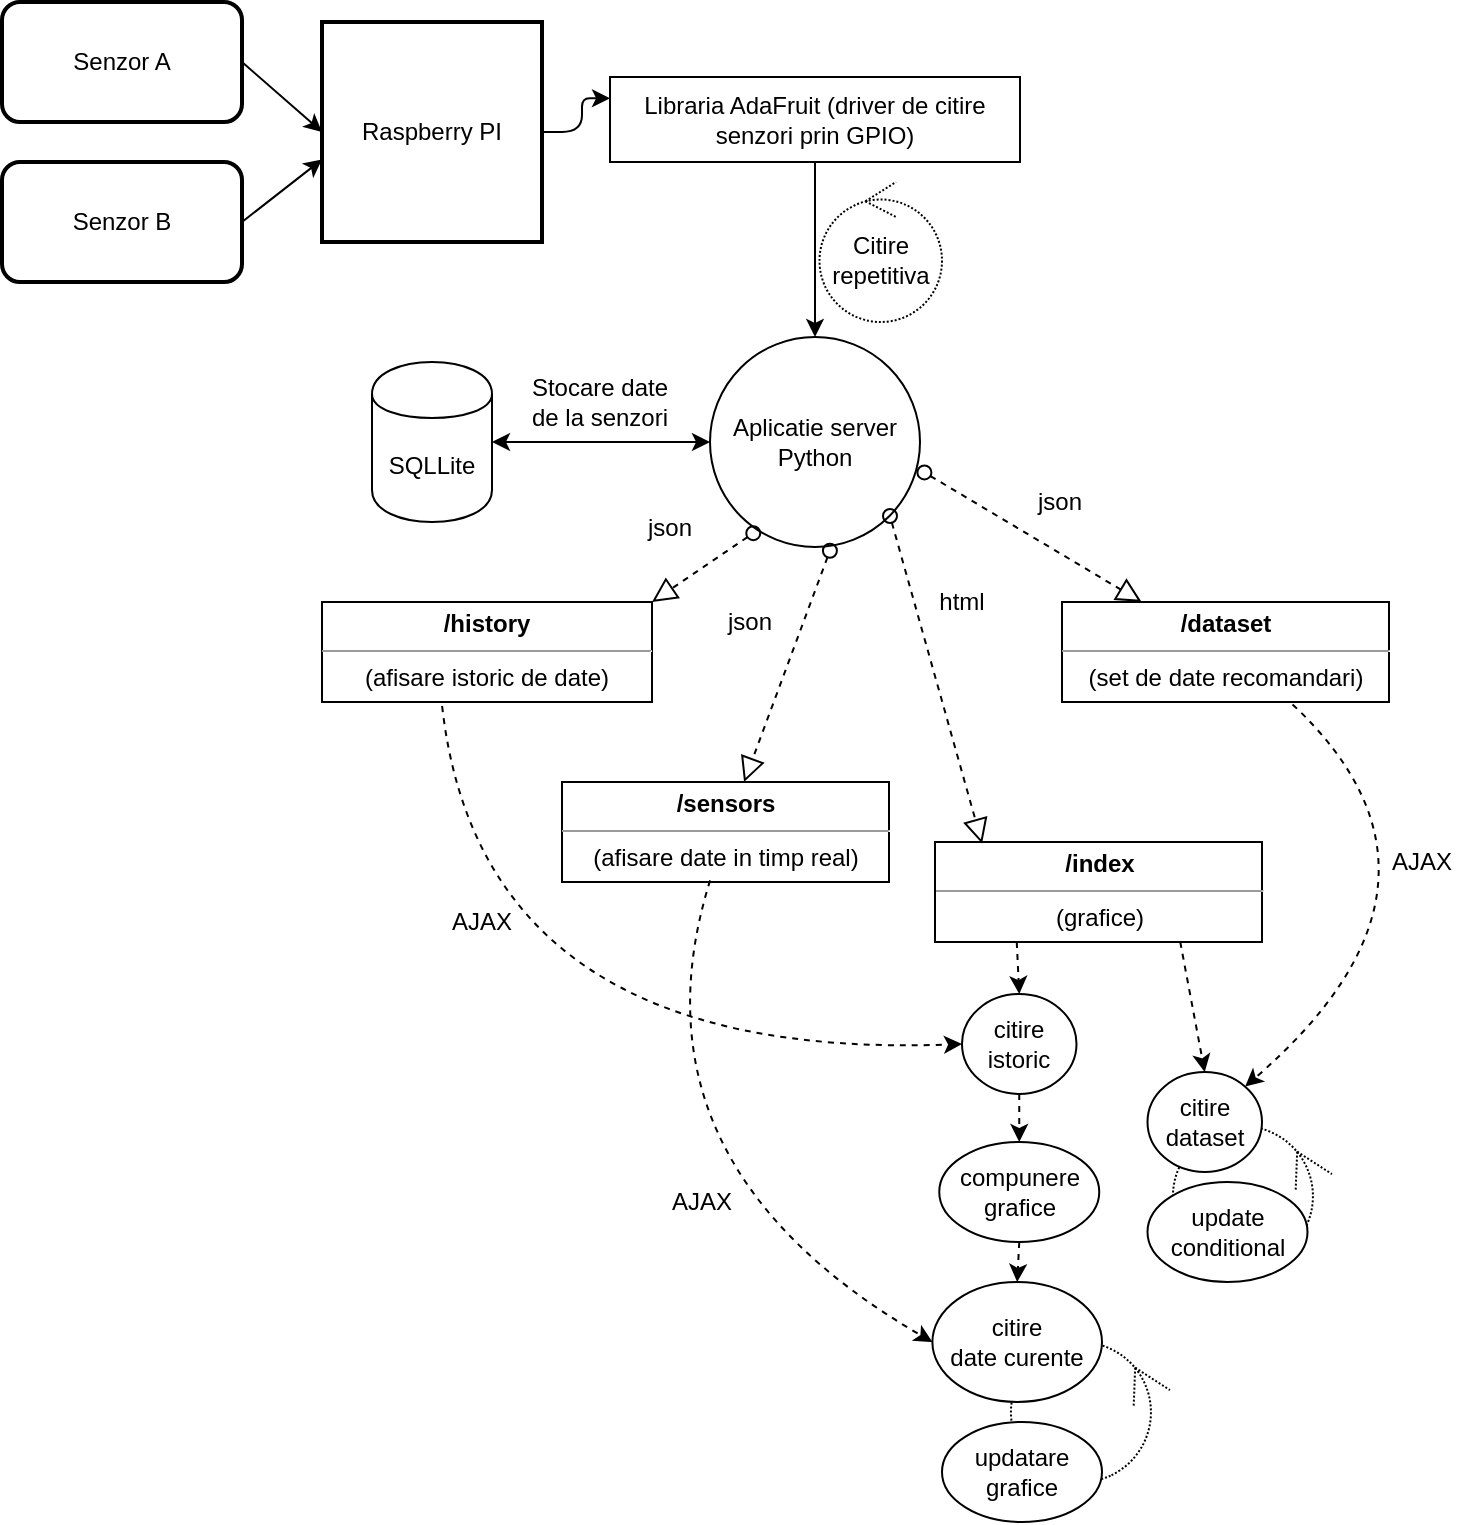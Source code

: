 <mxfile version="12.9.11" type="device"><diagram id="LXqt-As8qU6VJ2zyCNOQ" name="Page-1"><mxGraphModel dx="1038" dy="531" grid="1" gridSize="10" guides="1" tooltips="1" connect="1" arrows="1" fold="1" page="1" pageScale="1" pageWidth="850" pageHeight="1100" math="0" shadow="0"><root><mxCell id="0"/><mxCell id="1" parent="0"/><mxCell id="n7kZTUIRCgP_OHHJk9vP-81" value="" style="ellipse;shape=umlControl;whiteSpace=wrap;html=1;strokeWidth=1;fillColor=none;align=left;rotation=65;dashed=1;dashPattern=1 1;" vertex="1" parent="1"><mxGeometry x="630" y="575" width="70" height="80" as="geometry"/></mxCell><mxCell id="n7kZTUIRCgP_OHHJk9vP-73" value="" style="ellipse;shape=umlControl;whiteSpace=wrap;html=1;strokeWidth=1;fillColor=none;align=left;rotation=65;dashed=1;dashPattern=1 1;" vertex="1" parent="1"><mxGeometry x="549" y="683" width="70" height="80" as="geometry"/></mxCell><mxCell id="n7kZTUIRCgP_OHHJk9vP-1" value="Senzor A" style="rounded=1;whiteSpace=wrap;html=1;strokeWidth=2;" vertex="1" parent="1"><mxGeometry x="40" y="20" width="120" height="60" as="geometry"/></mxCell><mxCell id="n7kZTUIRCgP_OHHJk9vP-2" value="Senzor B" style="rounded=1;whiteSpace=wrap;html=1;strokeWidth=2;" vertex="1" parent="1"><mxGeometry x="40" y="100" width="120" height="60" as="geometry"/></mxCell><mxCell id="n7kZTUIRCgP_OHHJk9vP-29" value="" style="edgeStyle=orthogonalEdgeStyle;rounded=1;comic=0;orthogonalLoop=1;jettySize=auto;html=1;entryX=0;entryY=0.25;entryDx=0;entryDy=0;" edge="1" parent="1" source="n7kZTUIRCgP_OHHJk9vP-3" target="n7kZTUIRCgP_OHHJk9vP-7"><mxGeometry relative="1" as="geometry"><mxPoint x="390" y="85" as="targetPoint"/></mxGeometry></mxCell><mxCell id="n7kZTUIRCgP_OHHJk9vP-3" value="Raspberry PI" style="whiteSpace=wrap;html=1;aspect=fixed;strokeWidth=2;" vertex="1" parent="1"><mxGeometry x="200" y="30" width="110" height="110" as="geometry"/></mxCell><mxCell id="n7kZTUIRCgP_OHHJk9vP-5" value="" style="endArrow=classic;html=1;exitX=1;exitY=0.5;exitDx=0;exitDy=0;entryX=0;entryY=0.5;entryDx=0;entryDy=0;comic=0;" edge="1" parent="1" source="n7kZTUIRCgP_OHHJk9vP-1" target="n7kZTUIRCgP_OHHJk9vP-3"><mxGeometry width="50" height="50" relative="1" as="geometry"><mxPoint x="400" y="320" as="sourcePoint"/><mxPoint x="450" y="270" as="targetPoint"/></mxGeometry></mxCell><mxCell id="n7kZTUIRCgP_OHHJk9vP-6" value="" style="endArrow=classic;html=1;entryX=0;entryY=0.625;entryDx=0;entryDy=0;entryPerimeter=0;exitX=1;exitY=0.5;exitDx=0;exitDy=0;comic=0;" edge="1" parent="1" source="n7kZTUIRCgP_OHHJk9vP-2" target="n7kZTUIRCgP_OHHJk9vP-3"><mxGeometry width="50" height="50" relative="1" as="geometry"><mxPoint x="190" y="190" as="sourcePoint"/><mxPoint x="450" y="270" as="targetPoint"/></mxGeometry></mxCell><mxCell id="n7kZTUIRCgP_OHHJk9vP-7" value="Libraria AdaFruit (driver de citire senzori prin GPIO)" style="rounded=0;whiteSpace=wrap;html=1;" vertex="1" parent="1"><mxGeometry x="344" y="57.5" width="205" height="42.5" as="geometry"/></mxCell><mxCell id="n7kZTUIRCgP_OHHJk9vP-9" value="Aplicatie server&lt;br&gt;Python" style="ellipse;whiteSpace=wrap;html=1;aspect=fixed;" vertex="1" parent="1"><mxGeometry x="394" y="187.5" width="105" height="105" as="geometry"/></mxCell><mxCell id="n7kZTUIRCgP_OHHJk9vP-10" value="" style="endArrow=classic;html=1;entryX=0.5;entryY=0;entryDx=0;entryDy=0;comic=0;" edge="1" parent="1" source="n7kZTUIRCgP_OHHJk9vP-7" target="n7kZTUIRCgP_OHHJk9vP-9"><mxGeometry width="50" height="50" relative="1" as="geometry"><mxPoint x="447" y="110" as="sourcePoint"/><mxPoint x="450" y="270" as="targetPoint"/></mxGeometry></mxCell><mxCell id="n7kZTUIRCgP_OHHJk9vP-11" value="SQLLite" style="shape=cylinder;whiteSpace=wrap;html=1;boundedLbl=1;backgroundOutline=1;" vertex="1" parent="1"><mxGeometry x="225" y="200" width="60" height="80" as="geometry"/></mxCell><mxCell id="n7kZTUIRCgP_OHHJk9vP-12" value="" style="endArrow=classic;startArrow=classic;html=1;exitX=1;exitY=0.5;exitDx=0;exitDy=0;comic=0;" edge="1" parent="1" source="n7kZTUIRCgP_OHHJk9vP-11" target="n7kZTUIRCgP_OHHJk9vP-9"><mxGeometry width="50" height="50" relative="1" as="geometry"><mxPoint x="400" y="320" as="sourcePoint"/><mxPoint x="450" y="270" as="targetPoint"/></mxGeometry></mxCell><mxCell id="n7kZTUIRCgP_OHHJk9vP-15" value="Stocare date &lt;br&gt;de la senzori" style="text;html=1;strokeColor=none;fillColor=none;align=center;verticalAlign=middle;whiteSpace=wrap;rounded=0;" vertex="1" parent="1"><mxGeometry x="284" y="210" width="110" height="20" as="geometry"/></mxCell><mxCell id="n7kZTUIRCgP_OHHJk9vP-33" value="" style="startArrow=oval;startFill=0;startSize=7;endArrow=block;endFill=0;endSize=10;dashed=1;html=1;exitX=0.206;exitY=0.934;exitDx=0;exitDy=0;exitPerimeter=0;entryX=1;entryY=0;entryDx=0;entryDy=0;" edge="1" parent="1" source="n7kZTUIRCgP_OHHJk9vP-9" target="n7kZTUIRCgP_OHHJk9vP-41"><mxGeometry width="100" relative="1" as="geometry"><mxPoint x="310" y="290" as="sourcePoint"/><mxPoint x="340.345" y="360" as="targetPoint"/></mxGeometry></mxCell><mxCell id="n7kZTUIRCgP_OHHJk9vP-38" value="" style="startArrow=oval;startFill=0;startSize=7;endArrow=block;endFill=0;endSize=10;dashed=1;html=1;exitX=0.571;exitY=1.018;exitDx=0;exitDy=0;exitPerimeter=0;" edge="1" parent="1" source="n7kZTUIRCgP_OHHJk9vP-9" target="n7kZTUIRCgP_OHHJk9vP-42"><mxGeometry width="100" relative="1" as="geometry"><mxPoint x="450" y="296" as="sourcePoint"/><mxPoint x="450.76" y="377.6" as="targetPoint"/></mxGeometry></mxCell><mxCell id="n7kZTUIRCgP_OHHJk9vP-41" value="&lt;p style=&quot;margin: 0px ; margin-top: 4px ; text-align: center&quot;&gt;&lt;b&gt;/history&lt;/b&gt;&lt;/p&gt;&lt;hr size=&quot;1&quot;&gt;&lt;div style=&quot;text-align: center ; height: 2px&quot;&gt;&lt;span&gt;(afisare istoric de date)&lt;/span&gt;&lt;/div&gt;" style="verticalAlign=top;align=left;overflow=fill;fontSize=12;fontFamily=Helvetica;html=1;strokeWidth=1;" vertex="1" parent="1"><mxGeometry x="200" y="320" width="165" height="50" as="geometry"/></mxCell><mxCell id="n7kZTUIRCgP_OHHJk9vP-42" value="&lt;p style=&quot;margin: 0px ; margin-top: 4px ; text-align: center&quot;&gt;&lt;b&gt;/sensors&lt;/b&gt;&lt;/p&gt;&lt;hr size=&quot;1&quot;&gt;&lt;div style=&quot;text-align: center ; height: 2px&quot;&gt;&lt;span&gt;(afisare date in timp real&lt;/span&gt;&lt;span&gt;)&lt;/span&gt;&lt;/div&gt;" style="verticalAlign=top;align=left;overflow=fill;fontSize=12;fontFamily=Helvetica;html=1;strokeWidth=1;" vertex="1" parent="1"><mxGeometry x="320" y="410" width="163.5" height="50" as="geometry"/></mxCell><mxCell id="n7kZTUIRCgP_OHHJk9vP-46" value="&lt;p style=&quot;margin: 0px ; margin-top: 4px ; text-align: center&quot;&gt;&lt;b&gt;/index&lt;/b&gt;&lt;/p&gt;&lt;hr size=&quot;1&quot;&gt;&lt;div style=&quot;text-align: center ; height: 2px&quot;&gt;&lt;span&gt;(grafice&lt;/span&gt;&lt;span&gt;)&lt;/span&gt;&lt;/div&gt;" style="verticalAlign=top;align=left;overflow=fill;fontSize=12;fontFamily=Helvetica;html=1;strokeWidth=1;" vertex="1" parent="1"><mxGeometry x="506.5" y="440" width="163.5" height="50" as="geometry"/></mxCell><mxCell id="n7kZTUIRCgP_OHHJk9vP-47" value="" style="startArrow=oval;startFill=0;startSize=7;endArrow=block;endFill=0;endSize=10;dashed=1;html=1;entryX=0.144;entryY=0.016;entryDx=0;entryDy=0;entryPerimeter=0;" edge="1" parent="1" target="n7kZTUIRCgP_OHHJk9vP-46"><mxGeometry width="100" relative="1" as="geometry"><mxPoint x="484" y="277" as="sourcePoint"/><mxPoint x="406.088" y="400" as="targetPoint"/></mxGeometry></mxCell><mxCell id="n7kZTUIRCgP_OHHJk9vP-49" value="" style="curved=1;endArrow=classic;html=1;dashed=1;exitX=0.364;exitY=1.04;exitDx=0;exitDy=0;exitPerimeter=0;entryX=0;entryY=0.5;entryDx=0;entryDy=0;" edge="1" parent="1" source="n7kZTUIRCgP_OHHJk9vP-41" target="n7kZTUIRCgP_OHHJk9vP-69"><mxGeometry width="50" height="50" relative="1" as="geometry"><mxPoint x="120" y="460" as="sourcePoint"/><mxPoint x="460" y="510" as="targetPoint"/><Array as="points"><mxPoint x="280" y="550"/></Array></mxGeometry></mxCell><mxCell id="n7kZTUIRCgP_OHHJk9vP-50" value="" style="curved=1;endArrow=classic;html=1;dashed=1;exitX=0.453;exitY=0.984;exitDx=0;exitDy=0;exitPerimeter=0;entryX=0;entryY=0.5;entryDx=0;entryDy=0;" edge="1" parent="1" source="n7kZTUIRCgP_OHHJk9vP-42" target="n7kZTUIRCgP_OHHJk9vP-71"><mxGeometry width="50" height="50" relative="1" as="geometry"><mxPoint x="227.16" y="382" as="sourcePoint"/><mxPoint x="460" y="500" as="targetPoint"/><Array as="points"><mxPoint x="350" y="600"/></Array></mxGeometry></mxCell><mxCell id="n7kZTUIRCgP_OHHJk9vP-51" value="AJAX" style="text;html=1;align=center;verticalAlign=middle;whiteSpace=wrap;rounded=0;" vertex="1" parent="1"><mxGeometry x="260" y="470" width="40" height="20" as="geometry"/></mxCell><mxCell id="n7kZTUIRCgP_OHHJk9vP-53" value="AJAX" style="text;html=1;strokeColor=none;fillColor=none;align=center;verticalAlign=middle;whiteSpace=wrap;rounded=0;" vertex="1" parent="1"><mxGeometry x="370" y="610" width="40" height="20" as="geometry"/></mxCell><mxCell id="n7kZTUIRCgP_OHHJk9vP-54" value="json" style="text;html=1;strokeColor=none;fillColor=none;align=center;verticalAlign=middle;whiteSpace=wrap;rounded=0;" vertex="1" parent="1"><mxGeometry x="354" y="272.5" width="40" height="20" as="geometry"/></mxCell><mxCell id="n7kZTUIRCgP_OHHJk9vP-55" value="json" style="text;html=1;strokeColor=none;fillColor=none;align=center;verticalAlign=middle;whiteSpace=wrap;rounded=0;" vertex="1" parent="1"><mxGeometry x="394" y="320" width="40" height="20" as="geometry"/></mxCell><mxCell id="n7kZTUIRCgP_OHHJk9vP-56" value="&lt;p style=&quot;margin: 0px ; margin-top: 4px ; text-align: center&quot;&gt;&lt;b&gt;/dataset&lt;/b&gt;&lt;/p&gt;&lt;hr size=&quot;1&quot;&gt;&lt;div style=&quot;text-align: center ; height: 2px&quot;&gt;&lt;span&gt;(set de date recomandari&lt;/span&gt;&lt;span&gt;)&lt;/span&gt;&lt;/div&gt;" style="verticalAlign=top;align=left;overflow=fill;fontSize=12;fontFamily=Helvetica;html=1;strokeWidth=1;" vertex="1" parent="1"><mxGeometry x="570" y="320" width="163.5" height="50" as="geometry"/></mxCell><mxCell id="n7kZTUIRCgP_OHHJk9vP-57" value="" style="startArrow=oval;startFill=0;startSize=7;endArrow=block;endFill=0;endSize=10;dashed=1;html=1;exitX=1.021;exitY=0.645;exitDx=0;exitDy=0;exitPerimeter=0;" edge="1" parent="1" source="n7kZTUIRCgP_OHHJk9vP-9" target="n7kZTUIRCgP_OHHJk9vP-56"><mxGeometry width="100" relative="1" as="geometry"><mxPoint x="494" y="287" as="sourcePoint"/><mxPoint x="548.534" y="490" as="targetPoint"/></mxGeometry></mxCell><mxCell id="n7kZTUIRCgP_OHHJk9vP-58" value="" style="curved=1;endArrow=classic;html=1;dashed=1;exitX=0.705;exitY=1.024;exitDx=0;exitDy=0;exitPerimeter=0;entryX=1;entryY=0;entryDx=0;entryDy=0;" edge="1" parent="1" source="n7kZTUIRCgP_OHHJk9vP-56" target="n7kZTUIRCgP_OHHJk9vP-79"><mxGeometry width="50" height="50" relative="1" as="geometry"><mxPoint x="384.065" y="449.2" as="sourcePoint"/><mxPoint x="730" y="690" as="targetPoint"/><Array as="points"><mxPoint x="780" y="460"/></Array></mxGeometry></mxCell><mxCell id="n7kZTUIRCgP_OHHJk9vP-60" value="json" style="text;html=1;strokeColor=none;fillColor=none;align=center;verticalAlign=middle;whiteSpace=wrap;rounded=0;" vertex="1" parent="1"><mxGeometry x="549" y="260" width="40" height="20" as="geometry"/></mxCell><mxCell id="n7kZTUIRCgP_OHHJk9vP-61" value="html" style="text;html=1;strokeColor=none;fillColor=none;align=center;verticalAlign=middle;whiteSpace=wrap;rounded=0;" vertex="1" parent="1"><mxGeometry x="500" y="310" width="40" height="20" as="geometry"/></mxCell><mxCell id="n7kZTUIRCgP_OHHJk9vP-62" value="AJAX" style="text;html=1;strokeColor=none;fillColor=none;align=center;verticalAlign=middle;whiteSpace=wrap;rounded=0;" vertex="1" parent="1"><mxGeometry x="730" y="440" width="40" height="20" as="geometry"/></mxCell><mxCell id="n7kZTUIRCgP_OHHJk9vP-67" value="Citire repetitiva" style="ellipse;shape=umlControl;whiteSpace=wrap;html=1;strokeWidth=1;align=center;fillColor=none;dashed=1;dashPattern=1 1;" vertex="1" parent="1"><mxGeometry x="448.75" y="110" width="61.25" height="70" as="geometry"/></mxCell><mxCell id="n7kZTUIRCgP_OHHJk9vP-69" value="citire istoric" style="ellipse;whiteSpace=wrap;html=1;strokeWidth=1;fillColor=none;align=center;" vertex="1" parent="1"><mxGeometry x="520" y="516" width="57.25" height="50" as="geometry"/></mxCell><mxCell id="n7kZTUIRCgP_OHHJk9vP-70" value="compunere&lt;br&gt;grafice" style="ellipse;whiteSpace=wrap;html=1;strokeWidth=1;fillColor=none;align=center;" vertex="1" parent="1"><mxGeometry x="508.63" y="590" width="80" height="50" as="geometry"/></mxCell><mxCell id="n7kZTUIRCgP_OHHJk9vP-71" value="citire&lt;br&gt;date curente" style="ellipse;whiteSpace=wrap;html=1;strokeWidth=1;align=center;" vertex="1" parent="1"><mxGeometry x="505.2" y="660" width="84.8" height="60" as="geometry"/></mxCell><mxCell id="n7kZTUIRCgP_OHHJk9vP-72" value="updatare&lt;br&gt;grafice" style="ellipse;whiteSpace=wrap;html=1;strokeWidth=1;align=center;" vertex="1" parent="1"><mxGeometry x="510" y="730" width="80" height="50" as="geometry"/></mxCell><mxCell id="n7kZTUIRCgP_OHHJk9vP-76" value="" style="endArrow=classic;html=1;dashed=1;exitX=0.25;exitY=1;exitDx=0;exitDy=0;entryX=0.5;entryY=0;entryDx=0;entryDy=0;" edge="1" parent="1" source="n7kZTUIRCgP_OHHJk9vP-46" target="n7kZTUIRCgP_OHHJk9vP-69"><mxGeometry width="50" height="50" relative="1" as="geometry"><mxPoint x="410" y="630" as="sourcePoint"/><mxPoint x="460" y="580" as="targetPoint"/></mxGeometry></mxCell><mxCell id="n7kZTUIRCgP_OHHJk9vP-77" value="" style="endArrow=classic;html=1;dashed=1;exitX=0.5;exitY=1;exitDx=0;exitDy=0;entryX=0.5;entryY=0;entryDx=0;entryDy=0;" edge="1" parent="1" source="n7kZTUIRCgP_OHHJk9vP-69" target="n7kZTUIRCgP_OHHJk9vP-70"><mxGeometry width="50" height="50" relative="1" as="geometry"><mxPoint x="611.75" y="610" as="sourcePoint"/><mxPoint x="608.625" y="640" as="targetPoint"/></mxGeometry></mxCell><mxCell id="n7kZTUIRCgP_OHHJk9vP-78" value="" style="endArrow=classic;html=1;dashed=1;exitX=0.5;exitY=1;exitDx=0;exitDy=0;entryX=0.5;entryY=0;entryDx=0;entryDy=0;" edge="1" parent="1" source="n7kZTUIRCgP_OHHJk9vP-70" target="n7kZTUIRCgP_OHHJk9vP-71"><mxGeometry width="50" height="50" relative="1" as="geometry"><mxPoint x="608.625" y="690" as="sourcePoint"/><mxPoint x="611.75" y="710" as="targetPoint"/></mxGeometry></mxCell><mxCell id="n7kZTUIRCgP_OHHJk9vP-79" value="citire &lt;br&gt;dataset" style="ellipse;whiteSpace=wrap;html=1;strokeWidth=1;align=center;" vertex="1" parent="1"><mxGeometry x="612.75" y="555" width="57.25" height="50" as="geometry"/></mxCell><mxCell id="n7kZTUIRCgP_OHHJk9vP-80" value="update&lt;br&gt;conditional" style="ellipse;whiteSpace=wrap;html=1;strokeWidth=1;align=center;" vertex="1" parent="1"><mxGeometry x="612.75" y="610" width="80" height="50" as="geometry"/></mxCell><mxCell id="n7kZTUIRCgP_OHHJk9vP-82" value="" style="endArrow=classic;html=1;dashed=1;exitX=0.75;exitY=1;exitDx=0;exitDy=0;entryX=0.5;entryY=0;entryDx=0;entryDy=0;" edge="1" parent="1" source="n7kZTUIRCgP_OHHJk9vP-46" target="n7kZTUIRCgP_OHHJk9vP-79"><mxGeometry width="50" height="50" relative="1" as="geometry"><mxPoint x="557.375" y="500" as="sourcePoint"/><mxPoint x="558.625" y="526" as="targetPoint"/></mxGeometry></mxCell></root></mxGraphModel></diagram></mxfile>